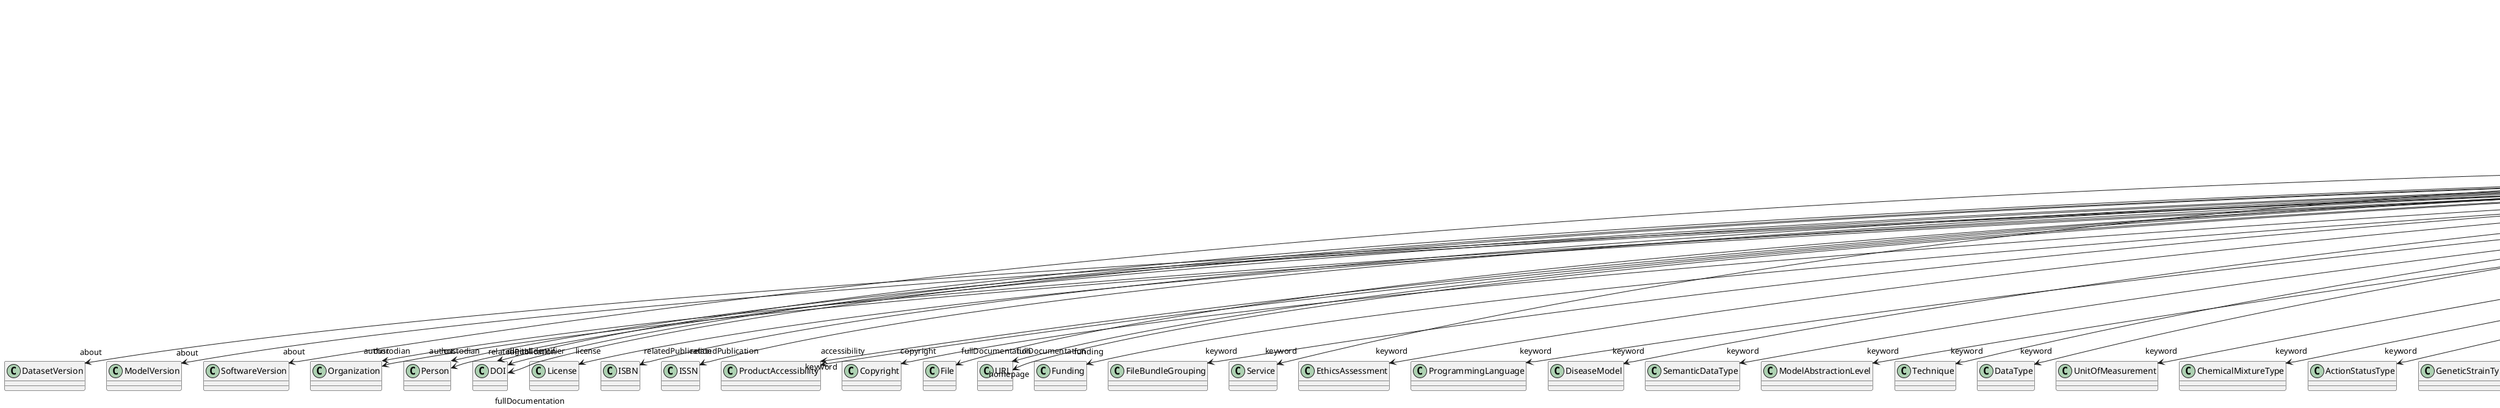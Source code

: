 @startuml
class LivePaperVersion {
+about
+author
+lastModified
+digitalIdentifier
+isAlternativeVersionOf
+isNewVersionOf
+license
+relatedPublication
+accessibility
+copyright
+custodian
+description
+fullDocumentation
+fullName
+funding
+homepage
+howToCite
+keyword
+otherContribution
+releaseDate
+repository
+shortName
+supportChannel
+versionIdentifier
+versionInnovation

}
LivePaperVersion -d-> "about" DatasetVersion
LivePaperVersion -d-> "about" ModelVersion
LivePaperVersion -d-> "about" SoftwareVersion
LivePaperVersion -d-> "author" Organization
LivePaperVersion -d-> "author" Person
LivePaperVersion -d-> "digitalIdentifier" DOI
LivePaperVersion -d-> "isAlternativeVersionOf" LivePaperVersion
LivePaperVersion -d-> "isNewVersionOf" LivePaperVersion
LivePaperVersion -d-> "license" License
LivePaperVersion -d-> "relatedPublication" DOI
LivePaperVersion -d-> "relatedPublication" ISBN
LivePaperVersion -d-> "relatedPublication" ISSN
LivePaperVersion -d-> "accessibility" ProductAccessibility
LivePaperVersion -d-> "copyright" Copyright
LivePaperVersion -d-> "custodian" Organization
LivePaperVersion -d-> "custodian" Person
LivePaperVersion -d-> "fullDocumentation" DOI
LivePaperVersion -d-> "fullDocumentation" File
LivePaperVersion -d-> "fullDocumentation" URL
LivePaperVersion -d-> "funding" Funding
LivePaperVersion -d-> "homepage" URL
LivePaperVersion -d-> "keyword" FileBundleGrouping
LivePaperVersion -d-> "keyword" Service
LivePaperVersion -d-> "keyword" EthicsAssessment
LivePaperVersion -d-> "keyword" ProgrammingLanguage
LivePaperVersion -d-> "keyword" DiseaseModel
LivePaperVersion -d-> "keyword" SemanticDataType
LivePaperVersion -d-> "keyword" ModelAbstractionLevel
LivePaperVersion -d-> "keyword" Technique
LivePaperVersion -d-> "keyword" DataType
LivePaperVersion -d-> "keyword" UnitOfMeasurement
LivePaperVersion -d-> "keyword" ChemicalMixtureType
LivePaperVersion -d-> "keyword" ActionStatusType
LivePaperVersion -d-> "keyword" GeneticStrainType
LivePaperVersion -d-> "keyword" BiologicalSex
LivePaperVersion -d-> "keyword" OperatingSystem
LivePaperVersion -d-> "keyword" CriteriaQualityType
LivePaperVersion -d-> "keyword" FileUsageRole
LivePaperVersion -d-> "keyword" OperatingDevice
LivePaperVersion -d-> "keyword" SubcellularEntity
LivePaperVersion -d-> "keyword" FileRepositoryType
LivePaperVersion -d-> "keyword" TermSuggestion
LivePaperVersion -d-> "keyword" SoftwareFeature
LivePaperVersion -d-> "keyword" CranialWindowType
LivePaperVersion -d-> "keyword" ProductAccessibility
LivePaperVersion -d-> "keyword" Disease
LivePaperVersion -d-> "keyword" PatchClampVariation
LivePaperVersion -d-> "keyword" CellType
LivePaperVersion -d-> "keyword" ExperimentalApproach
LivePaperVersion -d-> "keyword" Language
LivePaperVersion -d-> "keyword" Organ
LivePaperVersion -d-> "keyword" ContributionType
LivePaperVersion -d-> "keyword" Terminology
LivePaperVersion -d-> "keyword" TissueSampleType
LivePaperVersion -d-> "keyword" TypeOfUncertainty
LivePaperVersion -d-> "keyword" QualitativeOverlap
LivePaperVersion -d-> "keyword" BiologicalOrder
LivePaperVersion -d-> "keyword" DifferenceMeasure
LivePaperVersion -d-> "keyword" UBERONParcellation
LivePaperVersion -d-> "keyword" PreparationType
LivePaperVersion -d-> "keyword" StimulationApproach
LivePaperVersion -d-> "keyword" SoftwareApplicationCategory
LivePaperVersion -d-> "keyword" Handedness
LivePaperVersion -d-> "keyword" BreedingType
LivePaperVersion -d-> "keyword" SubjectAttribute
LivePaperVersion -d-> "keyword" TissueSampleAttribute
LivePaperVersion -d-> "keyword" ModelScope
LivePaperVersion -d-> "keyword" SetupType
LivePaperVersion -d-> "keyword" MolecularEntity
LivePaperVersion -d-> "keyword" AnatomicalAxesOrientation
LivePaperVersion -d-> "keyword" DeviceType
LivePaperVersion -d-> "keyword" MetaDataModelType
LivePaperVersion -d-> "keyword" AtlasType
LivePaperVersion -d-> "keyword" AgeCategory
LivePaperVersion -d-> "keyword" StimulusType
LivePaperVersion -d-> "keyword" Species
LivePaperVersion -d-> "keyword" Laterality
LivePaperVersion -d-> "keyword" AnatomicalPlane
LivePaperVersion -d-> "keyword" AnnotationType
LivePaperVersion -d-> "keyword" MeasuredQuantity
LivePaperVersion -d-> "keyword" CellCultureType
LivePaperVersion -d-> "otherContribution" Contribution
LivePaperVersion -d-> "repository" FileRepository

@enduml